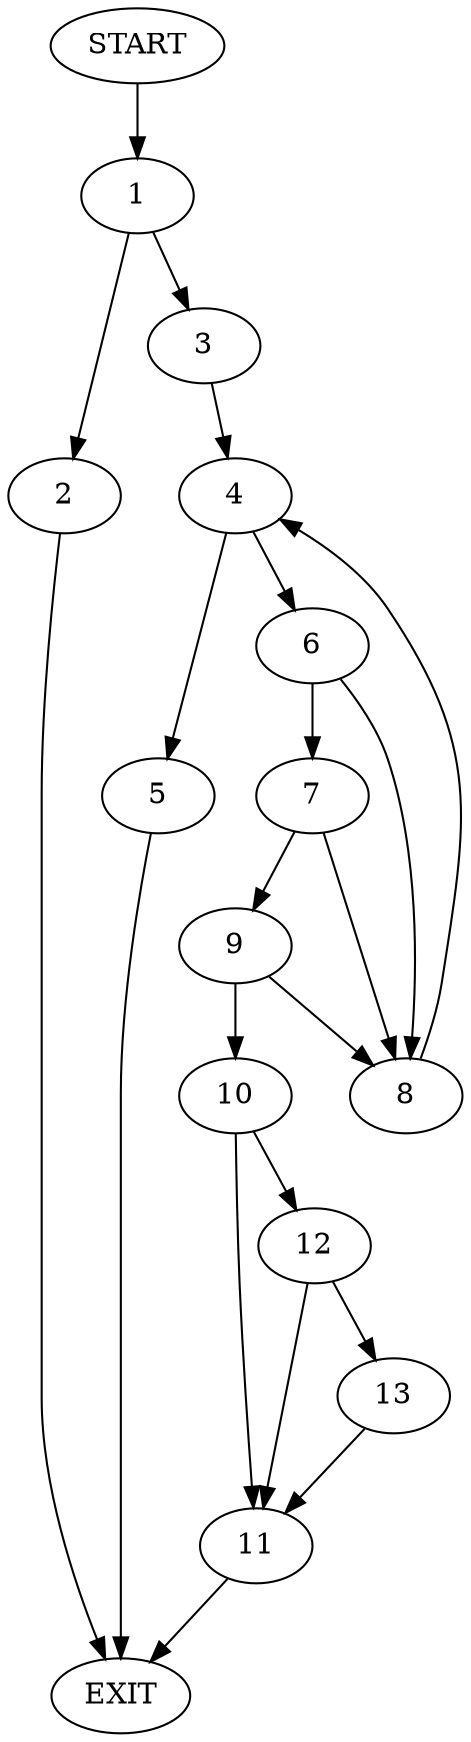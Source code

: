 digraph {
0 [label="START"]
14 [label="EXIT"]
0 -> 1
1 -> 2
1 -> 3
2 -> 14
3 -> 4
4 -> 5
4 -> 6
5 -> 14
6 -> 7
6 -> 8
7 -> 9
7 -> 8
8 -> 4
9 -> 10
9 -> 8
10 -> 11
10 -> 12
12 -> 11
12 -> 13
11 -> 14
13 -> 11
}
